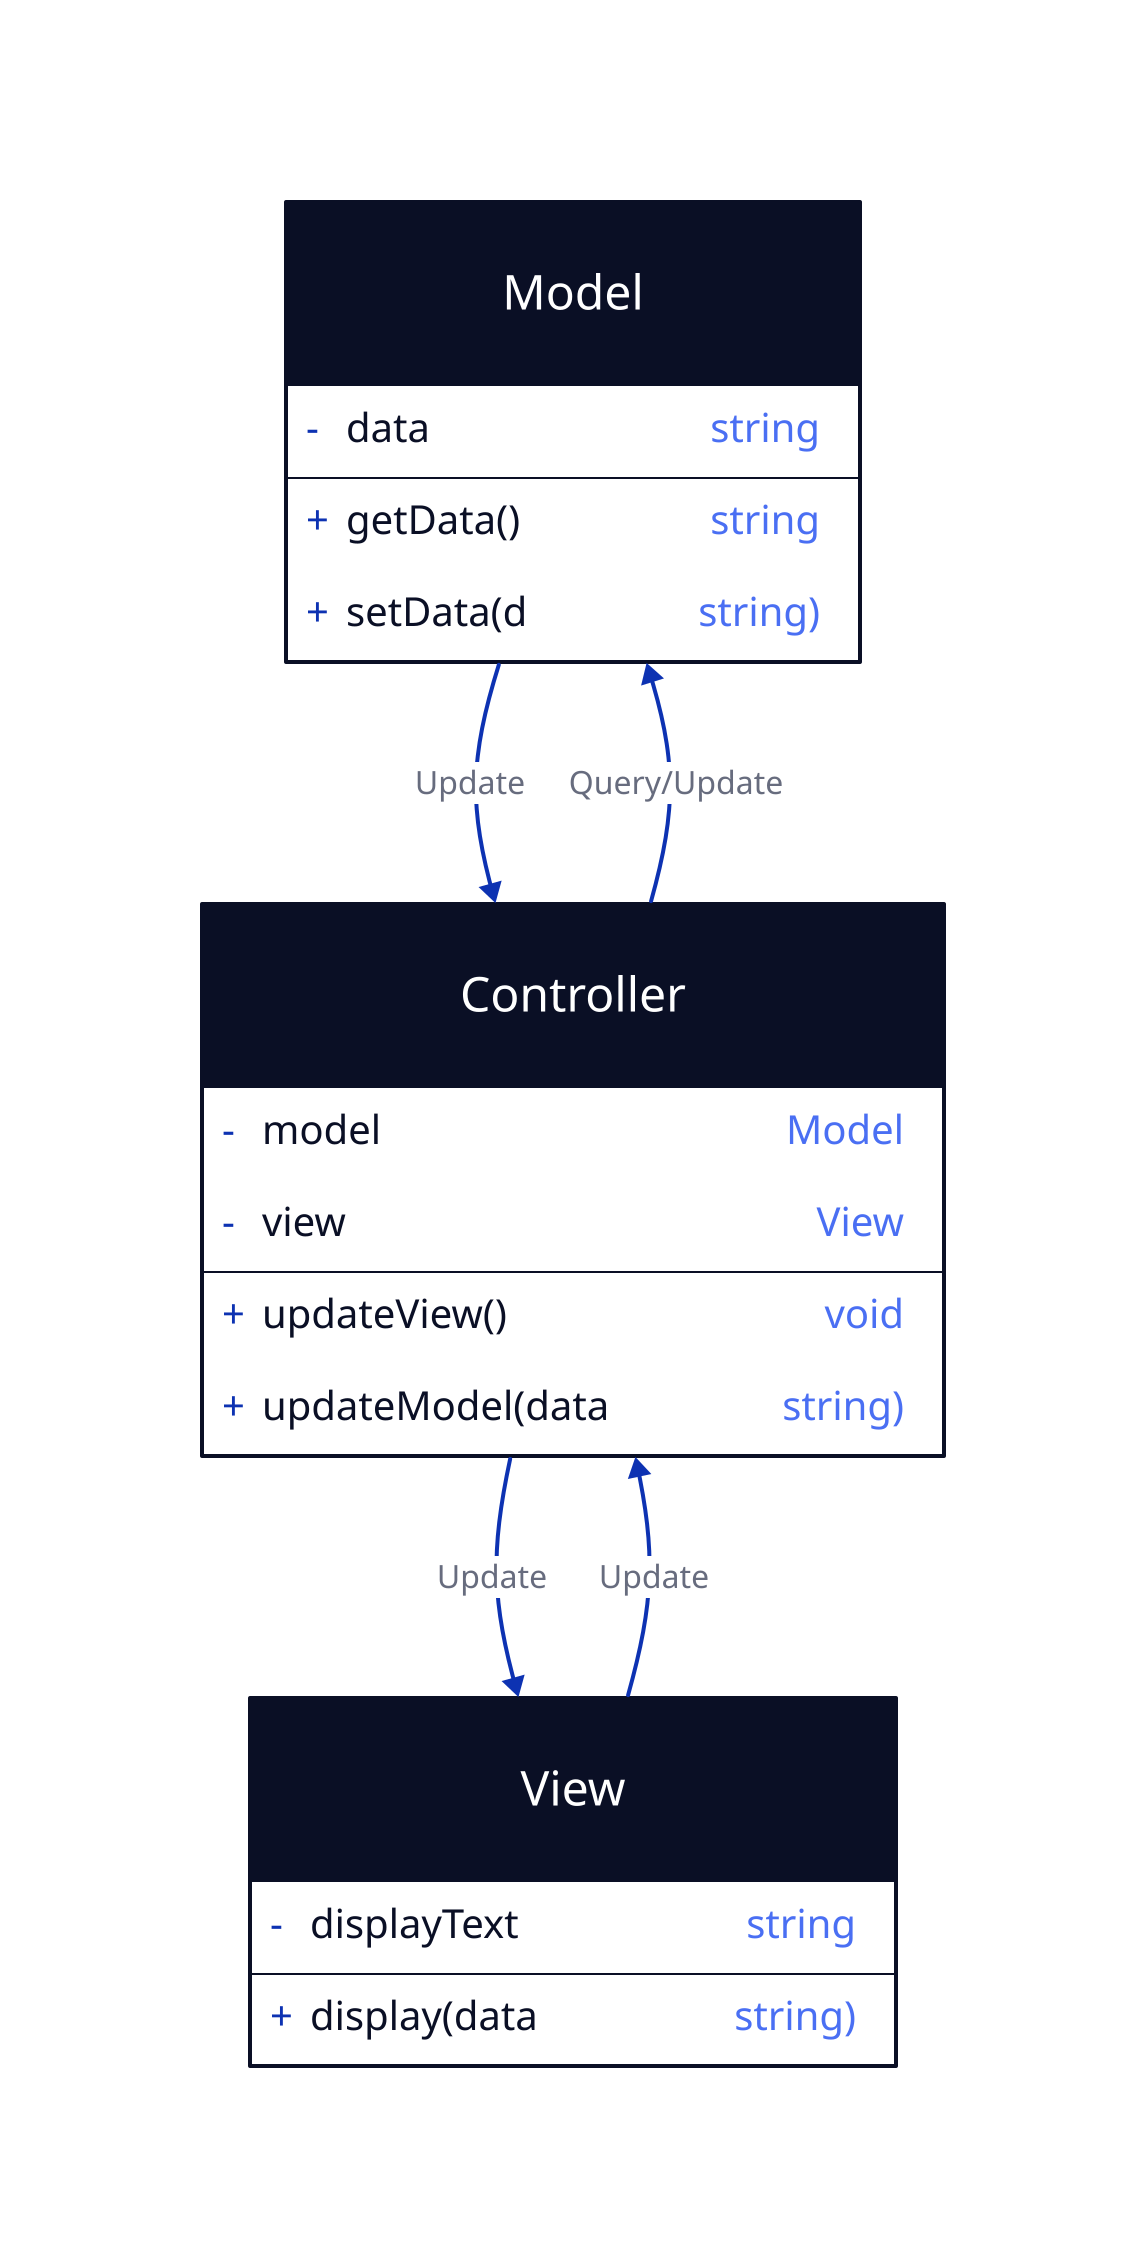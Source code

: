 # D2 UML Diagram for MVC Design Pattern

# Model class
Model: {
  shape: class

  # Fields
  -data: string

  # Methods
  +getData(): string
  +setData(d: string)
}

# View class
View: {
  shape: class

  # Fields
  -displayText: string

  # Methods
  +display(data: string)
}

# Controller class
Controller: {
  shape: class

  # Fields
  -model: Model
  -view: View

  # Methods
  +updateView()
  +updateModel(data: string)
}

# Connecting Relationships
Model -> Controller: Update
View -> Controller: Update
Controller -> Model: Query/Update
Controller -> View: Update

